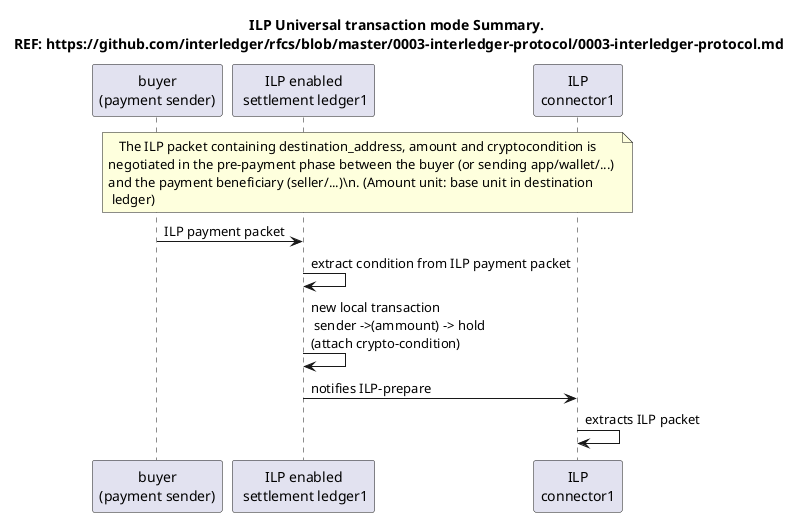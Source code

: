 @startuml
title ILP Universal transaction mode Summary.\n REF: https://github.com/interledger/rfcs/blob/master/0003-interledger-protocol/0003-interledger-protocol.md
participant "buyer\n(payment sender)" as app
participant "ILP enabled\n settlement ledger1" as ledger1
participant "ILP\nconnector1" as connector

note over app, connector
   The ILP packet containing destination_address, amount and cryptocondition is
negotiated in the pre-payment phase between the buyer (or sending app/wallet/...) 
and the payment beneficiary (seller/...)\n. (Amount unit: base unit in destination
 ledger)
 end note

app -> ledger1: ILP payment packet
ledger1 -> ledger1: extract condition from ILP payment packet
' TODO:(0) What's the initial ammount?
ledger1 -> ledger1: new local transaction\n sender ->(ammount) -> hold \n(attach crypto-condition)
ledger1 -> connector: notifies ILP-prepare
connector -> connector: extracts ILP packet
@enduml

